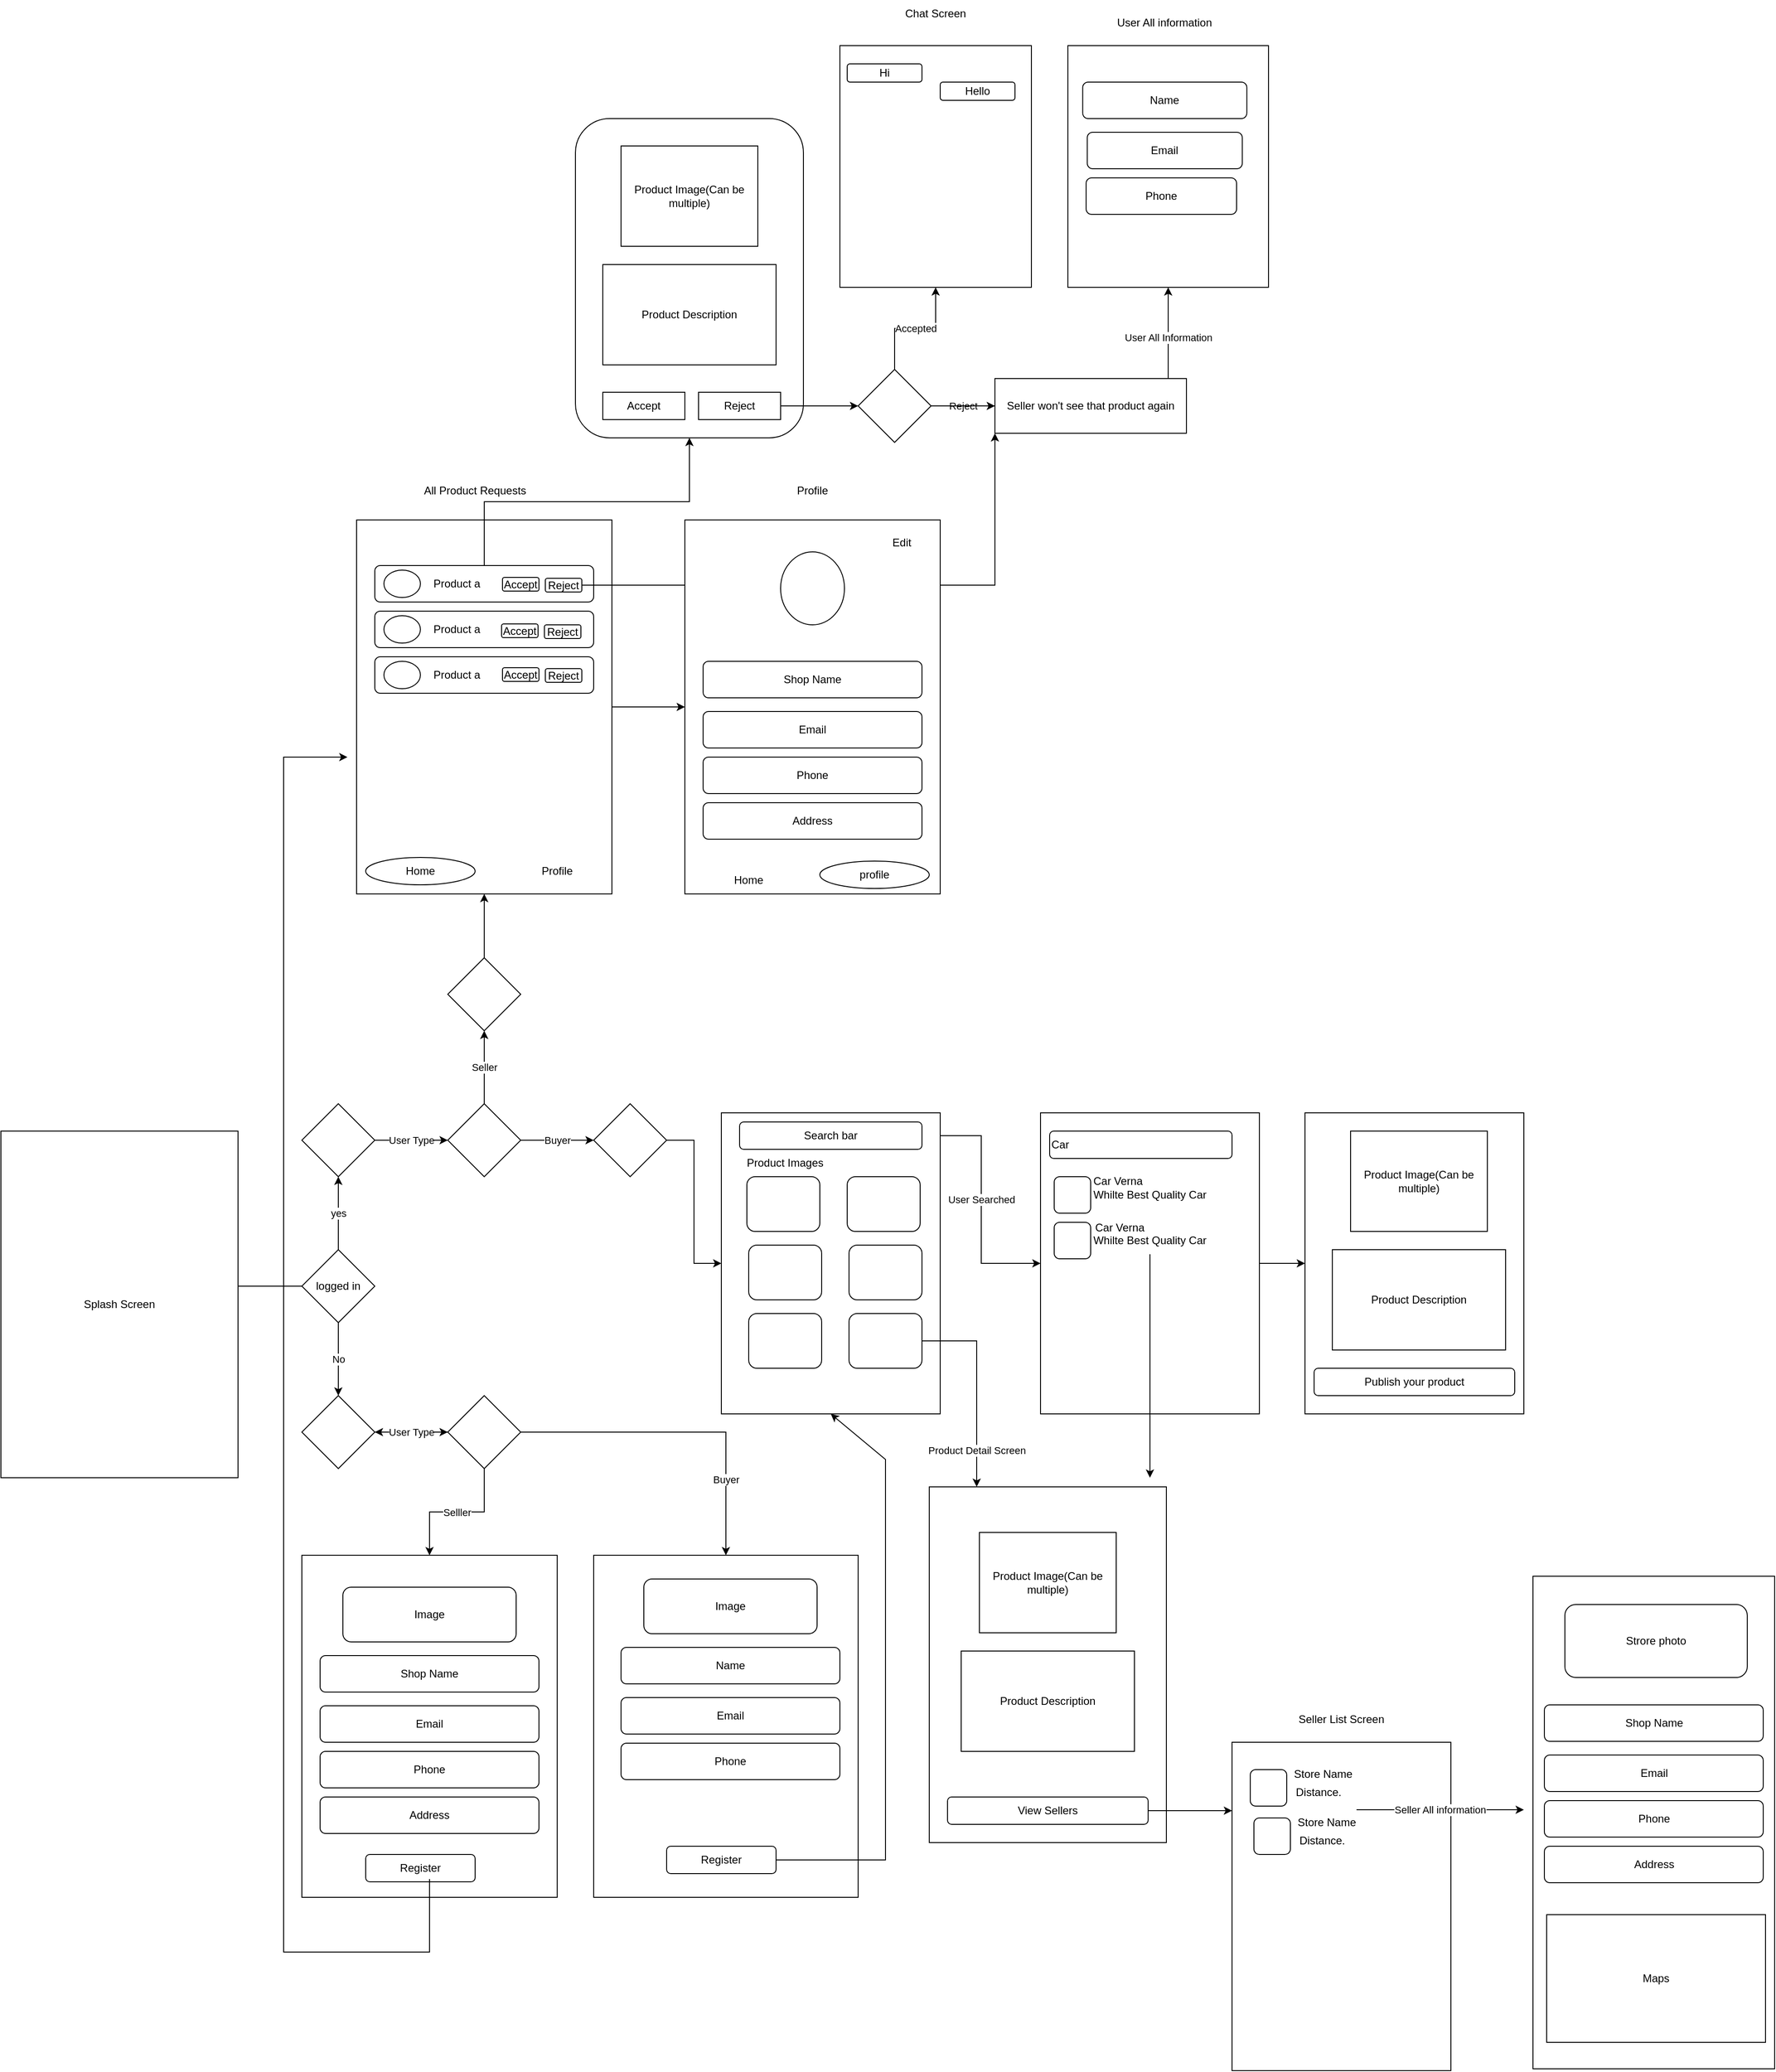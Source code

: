 <mxfile version="20.5.1" type="github">
  <diagram id="vdNYV9QljK_PprWZYiV6" name="Page-1">
    <mxGraphModel dx="4225" dy="4570" grid="1" gridSize="10" guides="1" tooltips="1" connect="1" arrows="1" fold="1" page="1" pageScale="1" pageWidth="850" pageHeight="1100" math="0" shadow="0">
      <root>
        <mxCell id="0" />
        <mxCell id="1" parent="0" />
        <mxCell id="OYqPRCBFjNp_nbiLwVbj-1" value="Splash Screen" style="rounded=0;whiteSpace=wrap;html=1;" parent="1" vertex="1">
          <mxGeometry x="130" y="50" width="260" height="380" as="geometry" />
        </mxCell>
        <mxCell id="OYqPRCBFjNp_nbiLwVbj-10" value="yes" style="edgeStyle=orthogonalEdgeStyle;rounded=0;orthogonalLoop=1;jettySize=auto;html=1;" parent="1" source="OYqPRCBFjNp_nbiLwVbj-6" target="OYqPRCBFjNp_nbiLwVbj-9" edge="1">
          <mxGeometry relative="1" as="geometry" />
        </mxCell>
        <mxCell id="OYqPRCBFjNp_nbiLwVbj-14" value="No" style="edgeStyle=orthogonalEdgeStyle;rounded=0;orthogonalLoop=1;jettySize=auto;html=1;" parent="1" source="OYqPRCBFjNp_nbiLwVbj-6" target="OYqPRCBFjNp_nbiLwVbj-13" edge="1">
          <mxGeometry relative="1" as="geometry" />
        </mxCell>
        <mxCell id="OYqPRCBFjNp_nbiLwVbj-6" value="logged in" style="rhombus;whiteSpace=wrap;html=1;" parent="1" vertex="1">
          <mxGeometry x="460" y="180" width="80" height="80" as="geometry" />
        </mxCell>
        <mxCell id="OYqPRCBFjNp_nbiLwVbj-8" value="" style="endArrow=none;html=1;rounded=0;entryX=0;entryY=0.5;entryDx=0;entryDy=0;" parent="1" target="OYqPRCBFjNp_nbiLwVbj-6" edge="1">
          <mxGeometry width="50" height="50" relative="1" as="geometry">
            <mxPoint x="390" y="220" as="sourcePoint" />
            <mxPoint x="440" y="170" as="targetPoint" />
          </mxGeometry>
        </mxCell>
        <mxCell id="OYqPRCBFjNp_nbiLwVbj-16" value="User Type" style="edgeStyle=orthogonalEdgeStyle;rounded=0;orthogonalLoop=1;jettySize=auto;html=1;" parent="1" source="OYqPRCBFjNp_nbiLwVbj-9" target="OYqPRCBFjNp_nbiLwVbj-15" edge="1">
          <mxGeometry relative="1" as="geometry" />
        </mxCell>
        <mxCell id="OYqPRCBFjNp_nbiLwVbj-9" value="" style="rhombus;whiteSpace=wrap;html=1;" parent="1" vertex="1">
          <mxGeometry x="460" y="20" width="80" height="80" as="geometry" />
        </mxCell>
        <mxCell id="tWSgIFDT6UInPoW4HMuZ-76" value="" style="edgeStyle=orthogonalEdgeStyle;rounded=0;orthogonalLoop=1;jettySize=auto;html=1;" edge="1" parent="1" source="OYqPRCBFjNp_nbiLwVbj-13" target="tWSgIFDT6UInPoW4HMuZ-75">
          <mxGeometry relative="1" as="geometry" />
        </mxCell>
        <mxCell id="OYqPRCBFjNp_nbiLwVbj-13" value="" style="rhombus;whiteSpace=wrap;html=1;" parent="1" vertex="1">
          <mxGeometry x="460" y="340" width="80" height="80" as="geometry" />
        </mxCell>
        <mxCell id="OYqPRCBFjNp_nbiLwVbj-20" value="Seller" style="edgeStyle=orthogonalEdgeStyle;rounded=0;orthogonalLoop=1;jettySize=auto;html=1;" parent="1" source="OYqPRCBFjNp_nbiLwVbj-15" target="OYqPRCBFjNp_nbiLwVbj-19" edge="1">
          <mxGeometry relative="1" as="geometry" />
        </mxCell>
        <mxCell id="OYqPRCBFjNp_nbiLwVbj-22" value="Buyer" style="edgeStyle=orthogonalEdgeStyle;rounded=0;orthogonalLoop=1;jettySize=auto;html=1;" parent="1" source="OYqPRCBFjNp_nbiLwVbj-15" target="OYqPRCBFjNp_nbiLwVbj-21" edge="1">
          <mxGeometry relative="1" as="geometry" />
        </mxCell>
        <mxCell id="OYqPRCBFjNp_nbiLwVbj-15" value="" style="rhombus;whiteSpace=wrap;html=1;" parent="1" vertex="1">
          <mxGeometry x="620" y="20" width="80" height="80" as="geometry" />
        </mxCell>
        <mxCell id="OYqPRCBFjNp_nbiLwVbj-24" value="" style="edgeStyle=orthogonalEdgeStyle;rounded=0;orthogonalLoop=1;jettySize=auto;html=1;" parent="1" source="OYqPRCBFjNp_nbiLwVbj-19" target="OYqPRCBFjNp_nbiLwVbj-23" edge="1">
          <mxGeometry relative="1" as="geometry" />
        </mxCell>
        <mxCell id="OYqPRCBFjNp_nbiLwVbj-19" value="" style="rhombus;whiteSpace=wrap;html=1;" parent="1" vertex="1">
          <mxGeometry x="620" y="-140" width="80" height="80" as="geometry" />
        </mxCell>
        <mxCell id="tWSgIFDT6UInPoW4HMuZ-24" value="" style="edgeStyle=orthogonalEdgeStyle;rounded=0;orthogonalLoop=1;jettySize=auto;html=1;" edge="1" parent="1" source="OYqPRCBFjNp_nbiLwVbj-21" target="tWSgIFDT6UInPoW4HMuZ-23">
          <mxGeometry relative="1" as="geometry" />
        </mxCell>
        <mxCell id="OYqPRCBFjNp_nbiLwVbj-21" value="" style="rhombus;whiteSpace=wrap;html=1;" parent="1" vertex="1">
          <mxGeometry x="780" y="20" width="80" height="80" as="geometry" />
        </mxCell>
        <mxCell id="OYqPRCBFjNp_nbiLwVbj-51" value="" style="edgeStyle=orthogonalEdgeStyle;rounded=0;orthogonalLoop=1;jettySize=auto;html=1;" parent="1" source="OYqPRCBFjNp_nbiLwVbj-23" target="OYqPRCBFjNp_nbiLwVbj-50" edge="1">
          <mxGeometry relative="1" as="geometry" />
        </mxCell>
        <mxCell id="OYqPRCBFjNp_nbiLwVbj-23" value="" style="whiteSpace=wrap;html=1;" parent="1" vertex="1">
          <mxGeometry x="520" y="-620" width="280" height="410" as="geometry" />
        </mxCell>
        <mxCell id="OYqPRCBFjNp_nbiLwVbj-26" value="Home" style="text;html=1;strokeColor=none;fillColor=none;align=center;verticalAlign=middle;whiteSpace=wrap;rounded=0;" parent="1" vertex="1">
          <mxGeometry x="550" y="-250" width="60" height="30" as="geometry" />
        </mxCell>
        <mxCell id="OYqPRCBFjNp_nbiLwVbj-27" value="Profile" style="text;html=1;strokeColor=none;fillColor=none;align=center;verticalAlign=middle;whiteSpace=wrap;rounded=0;" parent="1" vertex="1">
          <mxGeometry x="710" y="-250" width="60" height="30" as="geometry" />
        </mxCell>
        <mxCell id="OYqPRCBFjNp_nbiLwVbj-30" value="Home" style="ellipse;whiteSpace=wrap;html=1;" parent="1" vertex="1">
          <mxGeometry x="530" y="-250" width="120" height="30" as="geometry" />
        </mxCell>
        <mxCell id="OYqPRCBFjNp_nbiLwVbj-31" value="All Product Requests&lt;br&gt;" style="text;html=1;strokeColor=none;fillColor=none;align=center;verticalAlign=middle;whiteSpace=wrap;rounded=0;" parent="1" vertex="1">
          <mxGeometry x="560" y="-667" width="180" height="30" as="geometry" />
        </mxCell>
        <mxCell id="OYqPRCBFjNp_nbiLwVbj-65" value="" style="edgeStyle=orthogonalEdgeStyle;rounded=0;orthogonalLoop=1;jettySize=auto;html=1;" parent="1" source="OYqPRCBFjNp_nbiLwVbj-32" target="OYqPRCBFjNp_nbiLwVbj-64" edge="1">
          <mxGeometry relative="1" as="geometry" />
        </mxCell>
        <mxCell id="OYqPRCBFjNp_nbiLwVbj-32" value="" style="rounded=1;whiteSpace=wrap;html=1;" parent="1" vertex="1">
          <mxGeometry x="540" y="-570" width="240" height="40" as="geometry" />
        </mxCell>
        <mxCell id="OYqPRCBFjNp_nbiLwVbj-33" value="" style="ellipse;whiteSpace=wrap;html=1;" parent="1" vertex="1">
          <mxGeometry x="550" y="-565" width="40" height="30" as="geometry" />
        </mxCell>
        <mxCell id="OYqPRCBFjNp_nbiLwVbj-34" value="Product a" style="text;html=1;strokeColor=none;fillColor=none;align=center;verticalAlign=middle;whiteSpace=wrap;rounded=0;" parent="1" vertex="1">
          <mxGeometry x="600" y="-565" width="60" height="30" as="geometry" />
        </mxCell>
        <mxCell id="OYqPRCBFjNp_nbiLwVbj-36" value="" style="rounded=1;whiteSpace=wrap;html=1;" parent="1" vertex="1">
          <mxGeometry x="540" y="-520" width="240" height="40" as="geometry" />
        </mxCell>
        <mxCell id="OYqPRCBFjNp_nbiLwVbj-37" value="" style="ellipse;whiteSpace=wrap;html=1;" parent="1" vertex="1">
          <mxGeometry x="550" y="-515" width="40" height="30" as="geometry" />
        </mxCell>
        <mxCell id="OYqPRCBFjNp_nbiLwVbj-38" value="Product a" style="text;html=1;strokeColor=none;fillColor=none;align=center;verticalAlign=middle;whiteSpace=wrap;rounded=0;" parent="1" vertex="1">
          <mxGeometry x="600" y="-515" width="60" height="30" as="geometry" />
        </mxCell>
        <mxCell id="OYqPRCBFjNp_nbiLwVbj-39" value="" style="rounded=1;whiteSpace=wrap;html=1;" parent="1" vertex="1">
          <mxGeometry x="540" y="-470" width="240" height="40" as="geometry" />
        </mxCell>
        <mxCell id="OYqPRCBFjNp_nbiLwVbj-40" value="" style="ellipse;whiteSpace=wrap;html=1;" parent="1" vertex="1">
          <mxGeometry x="550" y="-465" width="40" height="30" as="geometry" />
        </mxCell>
        <mxCell id="OYqPRCBFjNp_nbiLwVbj-41" value="Product a" style="text;html=1;strokeColor=none;fillColor=none;align=center;verticalAlign=middle;whiteSpace=wrap;rounded=0;" parent="1" vertex="1">
          <mxGeometry x="600" y="-465" width="60" height="30" as="geometry" />
        </mxCell>
        <mxCell id="OYqPRCBFjNp_nbiLwVbj-42" value="Accept" style="rounded=1;whiteSpace=wrap;html=1;" parent="1" vertex="1">
          <mxGeometry x="680" y="-557" width="40" height="15" as="geometry" />
        </mxCell>
        <mxCell id="tWSgIFDT6UInPoW4HMuZ-10" value="" style="edgeStyle=orthogonalEdgeStyle;rounded=0;orthogonalLoop=1;jettySize=auto;html=1;entryX=0;entryY=1;entryDx=0;entryDy=0;" edge="1" parent="1" source="OYqPRCBFjNp_nbiLwVbj-43" target="tWSgIFDT6UInPoW4HMuZ-5">
          <mxGeometry relative="1" as="geometry" />
        </mxCell>
        <mxCell id="OYqPRCBFjNp_nbiLwVbj-43" value="Reject" style="rounded=1;whiteSpace=wrap;html=1;" parent="1" vertex="1">
          <mxGeometry x="727" y="-556" width="40" height="15" as="geometry" />
        </mxCell>
        <mxCell id="OYqPRCBFjNp_nbiLwVbj-46" value="Accept" style="rounded=1;whiteSpace=wrap;html=1;" parent="1" vertex="1">
          <mxGeometry x="679" y="-506" width="40" height="15" as="geometry" />
        </mxCell>
        <mxCell id="OYqPRCBFjNp_nbiLwVbj-47" value="Reject" style="rounded=1;whiteSpace=wrap;html=1;" parent="1" vertex="1">
          <mxGeometry x="726" y="-505" width="40" height="15" as="geometry" />
        </mxCell>
        <mxCell id="OYqPRCBFjNp_nbiLwVbj-48" value="Accept" style="rounded=1;whiteSpace=wrap;html=1;" parent="1" vertex="1">
          <mxGeometry x="680" y="-458" width="40" height="15" as="geometry" />
        </mxCell>
        <mxCell id="OYqPRCBFjNp_nbiLwVbj-49" value="Reject" style="rounded=1;whiteSpace=wrap;html=1;" parent="1" vertex="1">
          <mxGeometry x="727" y="-457" width="40" height="15" as="geometry" />
        </mxCell>
        <mxCell id="OYqPRCBFjNp_nbiLwVbj-50" value="" style="whiteSpace=wrap;html=1;" parent="1" vertex="1">
          <mxGeometry x="880" y="-620" width="280" height="410" as="geometry" />
        </mxCell>
        <mxCell id="OYqPRCBFjNp_nbiLwVbj-52" value="Profile" style="text;html=1;strokeColor=none;fillColor=none;align=center;verticalAlign=middle;whiteSpace=wrap;rounded=0;fontStyle=1" parent="1" vertex="1">
          <mxGeometry x="1080" y="-240" width="60" height="30" as="geometry" />
        </mxCell>
        <mxCell id="OYqPRCBFjNp_nbiLwVbj-53" value="profile" style="ellipse;whiteSpace=wrap;html=1;" parent="1" vertex="1">
          <mxGeometry x="1028" y="-246" width="120" height="30" as="geometry" />
        </mxCell>
        <mxCell id="OYqPRCBFjNp_nbiLwVbj-54" value="Home" style="text;html=1;strokeColor=none;fillColor=none;align=center;verticalAlign=middle;whiteSpace=wrap;rounded=0;" parent="1" vertex="1">
          <mxGeometry x="920" y="-240" width="60" height="30" as="geometry" />
        </mxCell>
        <mxCell id="OYqPRCBFjNp_nbiLwVbj-55" value="Profile" style="text;html=1;strokeColor=none;fillColor=none;align=center;verticalAlign=middle;whiteSpace=wrap;rounded=0;" parent="1" vertex="1">
          <mxGeometry x="990" y="-667" width="60" height="30" as="geometry" />
        </mxCell>
        <mxCell id="OYqPRCBFjNp_nbiLwVbj-59" value="" style="ellipse;whiteSpace=wrap;html=1;" parent="1" vertex="1">
          <mxGeometry x="985" y="-585" width="70" height="80" as="geometry" />
        </mxCell>
        <mxCell id="OYqPRCBFjNp_nbiLwVbj-60" value="Shop Name" style="rounded=1;whiteSpace=wrap;html=1;" parent="1" vertex="1">
          <mxGeometry x="900" y="-465" width="240" height="40" as="geometry" />
        </mxCell>
        <mxCell id="OYqPRCBFjNp_nbiLwVbj-61" value="Email&lt;span style=&quot;color: rgba(0, 0, 0, 0); font-family: monospace; font-size: 0px; text-align: start;&quot;&gt;%3CmxGraphModel%3E%3Croot%3E%3CmxCell%20id%3D%220%22%2F%3E%3CmxCell%20id%3D%221%22%20parent%3D%220%22%2F%3E%3CmxCell%20id%3D%222%22%20value%3D%22Name%22%20style%3D%22rounded%3D1%3BwhiteSpace%3Dwrap%3Bhtml%3D1%3B%22%20vertex%3D%221%22%20parent%3D%221%22%3E%3CmxGeometry%20x%3D%22900%22%20y%3D%22-465%22%20width%3D%22240%22%20height%3D%2240%22%20as%3D%22geometry%22%2F%3E%3C%2FmxCell%3E%3C%2Froot%3E%3C%2FmxGraphModel%3E&lt;/span&gt;" style="rounded=1;whiteSpace=wrap;html=1;" parent="1" vertex="1">
          <mxGeometry x="900" y="-410" width="240" height="40" as="geometry" />
        </mxCell>
        <mxCell id="OYqPRCBFjNp_nbiLwVbj-62" value="Phone" style="rounded=1;whiteSpace=wrap;html=1;" parent="1" vertex="1">
          <mxGeometry x="900" y="-360" width="240" height="40" as="geometry" />
        </mxCell>
        <mxCell id="OYqPRCBFjNp_nbiLwVbj-63" value="Address" style="rounded=1;whiteSpace=wrap;html=1;" parent="1" vertex="1">
          <mxGeometry x="900" y="-310" width="240" height="40" as="geometry" />
        </mxCell>
        <mxCell id="OYqPRCBFjNp_nbiLwVbj-64" value="" style="whiteSpace=wrap;html=1;rounded=1;" parent="1" vertex="1">
          <mxGeometry x="760" y="-1060" width="250" height="350" as="geometry" />
        </mxCell>
        <mxCell id="OYqPRCBFjNp_nbiLwVbj-66" value="Edit" style="text;html=1;strokeColor=none;fillColor=none;align=center;verticalAlign=middle;whiteSpace=wrap;rounded=0;" parent="1" vertex="1">
          <mxGeometry x="1088" y="-610" width="60" height="30" as="geometry" />
        </mxCell>
        <mxCell id="OYqPRCBFjNp_nbiLwVbj-67" value="Product Image(Can be multiple)" style="rounded=0;whiteSpace=wrap;html=1;" parent="1" vertex="1">
          <mxGeometry x="810" y="-1030" width="150" height="110" as="geometry" />
        </mxCell>
        <mxCell id="OYqPRCBFjNp_nbiLwVbj-68" value="Product Description" style="rounded=0;whiteSpace=wrap;html=1;" parent="1" vertex="1">
          <mxGeometry x="790" y="-900" width="190" height="110" as="geometry" />
        </mxCell>
        <mxCell id="OYqPRCBFjNp_nbiLwVbj-69" value="Accept" style="rounded=0;whiteSpace=wrap;html=1;" parent="1" vertex="1">
          <mxGeometry x="790" y="-760" width="90" height="30" as="geometry" />
        </mxCell>
        <mxCell id="OYqPRCBFjNp_nbiLwVbj-72" value="" style="edgeStyle=orthogonalEdgeStyle;rounded=0;orthogonalLoop=1;jettySize=auto;html=1;" parent="1" source="OYqPRCBFjNp_nbiLwVbj-70" target="OYqPRCBFjNp_nbiLwVbj-71" edge="1">
          <mxGeometry relative="1" as="geometry" />
        </mxCell>
        <mxCell id="OYqPRCBFjNp_nbiLwVbj-70" value="Reject" style="rounded=0;whiteSpace=wrap;html=1;" parent="1" vertex="1">
          <mxGeometry x="895" y="-760" width="90" height="30" as="geometry" />
        </mxCell>
        <mxCell id="OYqPRCBFjNp_nbiLwVbj-74" value="Accepted" style="edgeStyle=orthogonalEdgeStyle;rounded=0;orthogonalLoop=1;jettySize=auto;html=1;" parent="1" source="OYqPRCBFjNp_nbiLwVbj-71" target="OYqPRCBFjNp_nbiLwVbj-73" edge="1">
          <mxGeometry relative="1" as="geometry" />
        </mxCell>
        <mxCell id="tWSgIFDT6UInPoW4HMuZ-6" value="Reject" style="edgeStyle=orthogonalEdgeStyle;rounded=0;orthogonalLoop=1;jettySize=auto;html=1;" edge="1" parent="1" source="OYqPRCBFjNp_nbiLwVbj-71" target="tWSgIFDT6UInPoW4HMuZ-5">
          <mxGeometry relative="1" as="geometry" />
        </mxCell>
        <mxCell id="tWSgIFDT6UInPoW4HMuZ-69" value="User All Information" style="edgeStyle=orthogonalEdgeStyle;rounded=0;orthogonalLoop=1;jettySize=auto;html=1;" edge="1" parent="1" source="OYqPRCBFjNp_nbiLwVbj-71" target="tWSgIFDT6UInPoW4HMuZ-68">
          <mxGeometry x="0.718" relative="1" as="geometry">
            <mxPoint as="offset" />
          </mxGeometry>
        </mxCell>
        <mxCell id="OYqPRCBFjNp_nbiLwVbj-71" value="" style="rhombus;whiteSpace=wrap;html=1;rounded=0;" parent="1" vertex="1">
          <mxGeometry x="1070" y="-785" width="80" height="80" as="geometry" />
        </mxCell>
        <mxCell id="OYqPRCBFjNp_nbiLwVbj-73" value="" style="whiteSpace=wrap;html=1;rounded=0;" parent="1" vertex="1">
          <mxGeometry x="1050" y="-1140" width="210" height="265" as="geometry" />
        </mxCell>
        <mxCell id="tWSgIFDT6UInPoW4HMuZ-1" value="Chat Screen" style="text;html=1;strokeColor=none;fillColor=none;align=center;verticalAlign=middle;whiteSpace=wrap;rounded=0;" vertex="1" parent="1">
          <mxGeometry x="1105" y="-1190" width="100" height="30" as="geometry" />
        </mxCell>
        <mxCell id="tWSgIFDT6UInPoW4HMuZ-3" value="Hi" style="rounded=1;whiteSpace=wrap;html=1;" vertex="1" parent="1">
          <mxGeometry x="1058" y="-1120" width="82" height="20" as="geometry" />
        </mxCell>
        <mxCell id="tWSgIFDT6UInPoW4HMuZ-4" value="Hello" style="rounded=1;whiteSpace=wrap;html=1;" vertex="1" parent="1">
          <mxGeometry x="1160" y="-1100" width="82" height="20" as="geometry" />
        </mxCell>
        <mxCell id="tWSgIFDT6UInPoW4HMuZ-5" value="Seller won&#39;t see that product again" style="whiteSpace=wrap;html=1;rounded=0;" vertex="1" parent="1">
          <mxGeometry x="1220" y="-775" width="210" height="60" as="geometry" />
        </mxCell>
        <mxCell id="tWSgIFDT6UInPoW4HMuZ-13" value="" style="whiteSpace=wrap;html=1;rounded=0;" vertex="1" parent="1">
          <mxGeometry x="1810" y="538" width="265" height="540" as="geometry" />
        </mxCell>
        <mxCell id="tWSgIFDT6UInPoW4HMuZ-17" value="Shop Name" style="rounded=1;whiteSpace=wrap;html=1;" vertex="1" parent="1">
          <mxGeometry x="1822.5" y="679" width="240" height="40" as="geometry" />
        </mxCell>
        <mxCell id="tWSgIFDT6UInPoW4HMuZ-18" value="Email&lt;span style=&quot;color: rgba(0, 0, 0, 0); font-family: monospace; font-size: 0px; text-align: start;&quot;&gt;%3CmxGraphModel%3E%3Croot%3E%3CmxCell%20id%3D%220%22%2F%3E%3CmxCell%20id%3D%221%22%20parent%3D%220%22%2F%3E%3CmxCell%20id%3D%222%22%20value%3D%22Name%22%20style%3D%22rounded%3D1%3BwhiteSpace%3Dwrap%3Bhtml%3D1%3B%22%20vertex%3D%221%22%20parent%3D%221%22%3E%3CmxGeometry%20x%3D%22900%22%20y%3D%22-465%22%20width%3D%22240%22%20height%3D%2240%22%20as%3D%22geometry%22%2F%3E%3C%2FmxCell%3E%3C%2Froot%3E%3C%2FmxGraphModel%3E&lt;/span&gt;" style="rounded=1;whiteSpace=wrap;html=1;" vertex="1" parent="1">
          <mxGeometry x="1822.5" y="734" width="240" height="40" as="geometry" />
        </mxCell>
        <mxCell id="tWSgIFDT6UInPoW4HMuZ-19" value="Phone" style="rounded=1;whiteSpace=wrap;html=1;" vertex="1" parent="1">
          <mxGeometry x="1822.5" y="784" width="240" height="40" as="geometry" />
        </mxCell>
        <mxCell id="tWSgIFDT6UInPoW4HMuZ-20" value="Address" style="rounded=1;whiteSpace=wrap;html=1;" vertex="1" parent="1">
          <mxGeometry x="1822.5" y="834" width="240" height="40" as="geometry" />
        </mxCell>
        <mxCell id="tWSgIFDT6UInPoW4HMuZ-21" value="Strore photo" style="rounded=1;whiteSpace=wrap;html=1;" vertex="1" parent="1">
          <mxGeometry x="1845" y="569" width="200" height="80" as="geometry" />
        </mxCell>
        <mxCell id="tWSgIFDT6UInPoW4HMuZ-22" value="Maps" style="rounded=0;whiteSpace=wrap;html=1;" vertex="1" parent="1">
          <mxGeometry x="1825" y="909" width="240" height="140" as="geometry" />
        </mxCell>
        <mxCell id="tWSgIFDT6UInPoW4HMuZ-38" value="User Searched" style="edgeStyle=orthogonalEdgeStyle;rounded=0;orthogonalLoop=1;jettySize=auto;html=1;" edge="1" parent="1" source="tWSgIFDT6UInPoW4HMuZ-25" target="tWSgIFDT6UInPoW4HMuZ-37">
          <mxGeometry relative="1" as="geometry" />
        </mxCell>
        <mxCell id="tWSgIFDT6UInPoW4HMuZ-23" value="" style="whiteSpace=wrap;html=1;" vertex="1" parent="1">
          <mxGeometry x="920" y="30" width="240" height="330" as="geometry" />
        </mxCell>
        <mxCell id="tWSgIFDT6UInPoW4HMuZ-25" value="Search bar" style="rounded=1;whiteSpace=wrap;html=1;" vertex="1" parent="1">
          <mxGeometry x="940" y="40" width="200" height="30" as="geometry" />
        </mxCell>
        <mxCell id="tWSgIFDT6UInPoW4HMuZ-26" value="&lt;span style=&quot;color: rgba(0, 0, 0, 0); font-family: monospace; font-size: 0px; text-align: start;&quot;&gt;%3CmxGraphModel%3E%3Croot%3E%3CmxCell%20id%3D%220%22%2F%3E%3CmxCell%20id%3D%221%22%20parent%3D%220%22%2F%3E%3CmxCell%20id%3D%222%22%20value%3D%22%22%20style%3D%22ellipse%3BwhiteSpace%3Dwrap%3Bhtml%3D1%3B%22%20vertex%3D%221%22%20parent%3D%221%22%3E%3CmxGeometry%20x%3D%22985%22%20y%3D%22-585%22%20width%3D%2270%22%20height%3D%2280%22%20as%3D%22geometry%22%2F%3E%3C%2FmxCell%3E%3CmxCell%20id%3D%223%22%20value%3D%22Shop%20Name%22%20style%3D%22rounded%3D1%3BwhiteSpace%3Dwrap%3Bhtml%3D1%3B%22%20vertex%3D%221%22%20parent%3D%221%22%3E%3CmxGeometry%20x%3D%22900%22%20y%3D%22-465%22%20width%3D%22240%22%20height%3D%2240%22%20as%3D%22geometry%22%2F%3E%3C%2FmxCell%3E%3CmxCell%20id%3D%224%22%20value%3D%22Email%26lt%3Bspan%20style%3D%26quot%3Bcolor%3A%20rgba(0%2C%200%2C%200%2C%200)%3B%20font-family%3A%20monospace%3B%20font-size%3A%200px%3B%20text-align%3A%20start%3B%26quot%3B%26gt%3B%253CmxGraphModel%253E%253Croot%253E%253CmxCell%2520id%253D%25220%2522%252F%253E%253CmxCell%2520id%253D%25221%2522%2520parent%253D%25220%2522%252F%253E%253CmxCell%2520id%253D%25222%2522%2520value%253D%2522Name%2522%2520style%253D%2522rounded%253D1%253BwhiteSpace%253Dwrap%253Bhtml%253D1%253B%2522%2520vertex%253D%25221%2522%2520parent%253D%25221%2522%253E%253CmxGeometry%2520x%253D%2522900%2522%2520y%253D%2522-465%2522%2520width%253D%2522240%2522%2520height%253D%252240%2522%2520as%253D%2522geometry%2522%252F%253E%253C%252FmxCell%253E%253C%252Froot%253E%253C%252FmxGraphModel%253E%26lt%3B%2Fspan%26gt%3B%22%20style%3D%22rounded%3D1%3BwhiteSpace%3Dwrap%3Bhtml%3D1%3B%22%20vertex%3D%221%22%20parent%3D%221%22%3E%3CmxGeometry%20x%3D%22900%22%20y%3D%22-410%22%20width%3D%22240%22%20height%3D%2240%22%20as%3D%22geometry%22%2F%3E%3C%2FmxCell%3E%3CmxCell%20id%3D%225%22%20value%3D%22Phone%22%20style%3D%22rounded%3D1%3BwhiteSpace%3Dwrap%3Bhtml%3D1%3B%22%20vertex%3D%221%22%20parent%3D%221%22%3E%3CmxGeometry%20x%3D%22900%22%20y%3D%22-360%22%20width%3D%22240%22%20height%3D%2240%22%20as%3D%22geometry%22%2F%3E%3C%2FmxCell%3E%3CmxCell%20id%3D%226%22%20value%3D%22Address%22%20style%3D%22rounded%3D1%3BwhiteSpace%3Dwrap%3Bhtml%3D1%3B%22%20vertex%3D%221%22%20parent%3D%221%22%3E%3CmxGeometry%20x%3D%22900%22%20y%3D%22-310%22%20width%3D%22240%22%20height%3D%2240%22%20as%3D%22geometry%22%2F%3E%3C%2FmxCell%3E%3C%2Froot%3E%3C%2FmxGraphModel%3E&lt;/span&gt;" style="rounded=1;whiteSpace=wrap;html=1;" vertex="1" parent="1">
          <mxGeometry x="948" y="100" width="80" height="60" as="geometry" />
        </mxCell>
        <mxCell id="tWSgIFDT6UInPoW4HMuZ-47" value="Product Detail Screen" style="edgeStyle=orthogonalEdgeStyle;rounded=0;orthogonalLoop=1;jettySize=auto;html=1;" edge="1" parent="1" source="tWSgIFDT6UInPoW4HMuZ-31" target="tWSgIFDT6UInPoW4HMuZ-50">
          <mxGeometry x="0.636" relative="1" as="geometry">
            <mxPoint x="1264" y="410" as="targetPoint" />
            <Array as="points">
              <mxPoint x="1200" y="280" />
            </Array>
            <mxPoint as="offset" />
          </mxGeometry>
        </mxCell>
        <mxCell id="tWSgIFDT6UInPoW4HMuZ-27" value="&lt;span style=&quot;color: rgba(0, 0, 0, 0); font-family: monospace; font-size: 0px; text-align: start;&quot;&gt;%3CmxGraphModel%3E%3Croot%3E%3CmxCell%20id%3D%220%22%2F%3E%3CmxCell%20id%3D%221%22%20parent%3D%220%22%2F%3E%3CmxCell%20id%3D%222%22%20value%3D%22%22%20style%3D%22ellipse%3BwhiteSpace%3Dwrap%3Bhtml%3D1%3B%22%20vertex%3D%221%22%20parent%3D%221%22%3E%3CmxGeometry%20x%3D%22985%22%20y%3D%22-585%22%20width%3D%2270%22%20height%3D%2280%22%20as%3D%22geometry%22%2F%3E%3C%2FmxCell%3E%3CmxCell%20id%3D%223%22%20value%3D%22Shop%20Name%22%20style%3D%22rounded%3D1%3BwhiteSpace%3Dwrap%3Bhtml%3D1%3B%22%20vertex%3D%221%22%20parent%3D%221%22%3E%3CmxGeometry%20x%3D%22900%22%20y%3D%22-465%22%20width%3D%22240%22%20height%3D%2240%22%20as%3D%22geometry%22%2F%3E%3C%2FmxCell%3E%3CmxCell%20id%3D%224%22%20value%3D%22Email%26lt%3Bspan%20style%3D%26quot%3Bcolor%3A%20rgba(0%2C%200%2C%200%2C%200)%3B%20font-family%3A%20monospace%3B%20font-size%3A%200px%3B%20text-align%3A%20start%3B%26quot%3B%26gt%3B%253CmxGraphModel%253E%253Croot%253E%253CmxCell%2520id%253D%25220%2522%252F%253E%253CmxCell%2520id%253D%25221%2522%2520parent%253D%25220%2522%252F%253E%253CmxCell%2520id%253D%25222%2522%2520value%253D%2522Name%2522%2520style%253D%2522rounded%253D1%253BwhiteSpace%253Dwrap%253Bhtml%253D1%253B%2522%2520vertex%253D%25221%2522%2520parent%253D%25221%2522%253E%253CmxGeometry%2520x%253D%2522900%2522%2520y%253D%2522-465%2522%2520width%253D%2522240%2522%2520height%253D%252240%2522%2520as%253D%2522geometry%2522%252F%253E%253C%252FmxCell%253E%253C%252Froot%253E%253C%252FmxGraphModel%253E%26lt%3B%2Fspan%26gt%3B%22%20style%3D%22rounded%3D1%3BwhiteSpace%3Dwrap%3Bhtml%3D1%3B%22%20vertex%3D%221%22%20parent%3D%221%22%3E%3CmxGeometry%20x%3D%22900%22%20y%3D%22-410%22%20width%3D%22240%22%20height%3D%2240%22%20as%3D%22geometry%22%2F%3E%3C%2FmxCell%3E%3CmxCell%20id%3D%225%22%20value%3D%22Phone%22%20style%3D%22rounded%3D1%3BwhiteSpace%3Dwrap%3Bhtml%3D1%3B%22%20vertex%3D%221%22%20parent%3D%221%22%3E%3CmxGeometry%20x%3D%22900%22%20y%3D%22-360%22%20width%3D%22240%22%20height%3D%2240%22%20as%3D%22geometry%22%2F%3E%3C%2FmxCell%3E%3CmxCell%20id%3D%226%22%20value%3D%22Address%22%20style%3D%22rounded%3D1%3BwhiteSpace%3Dwrap%3Bhtml%3D1%3B%22%20vertex%3D%221%22%20parent%3D%221%22%3E%3CmxGeometry%20x%3D%22900%22%20y%3D%22-310%22%20width%3D%22240%22%20height%3D%2240%22%20as%3D%22geometry%22%2F%3E%3C%2FmxCell%3E%3C%2Froot%3E%3C%2FmxGraphModel%3E&lt;/span&gt;" style="rounded=1;whiteSpace=wrap;html=1;" vertex="1" parent="1">
          <mxGeometry x="1058" y="100" width="80" height="60" as="geometry" />
        </mxCell>
        <mxCell id="tWSgIFDT6UInPoW4HMuZ-28" value="&lt;span style=&quot;color: rgba(0, 0, 0, 0); font-family: monospace; font-size: 0px; text-align: start;&quot;&gt;%3CmxGraphModel%3E%3Croot%3E%3CmxCell%20id%3D%220%22%2F%3E%3CmxCell%20id%3D%221%22%20parent%3D%220%22%2F%3E%3CmxCell%20id%3D%222%22%20value%3D%22%22%20style%3D%22ellipse%3BwhiteSpace%3Dwrap%3Bhtml%3D1%3B%22%20vertex%3D%221%22%20parent%3D%221%22%3E%3CmxGeometry%20x%3D%22985%22%20y%3D%22-585%22%20width%3D%2270%22%20height%3D%2280%22%20as%3D%22geometry%22%2F%3E%3C%2FmxCell%3E%3CmxCell%20id%3D%223%22%20value%3D%22Shop%20Name%22%20style%3D%22rounded%3D1%3BwhiteSpace%3Dwrap%3Bhtml%3D1%3B%22%20vertex%3D%221%22%20parent%3D%221%22%3E%3CmxGeometry%20x%3D%22900%22%20y%3D%22-465%22%20width%3D%22240%22%20height%3D%2240%22%20as%3D%22geometry%22%2F%3E%3C%2FmxCell%3E%3CmxCell%20id%3D%224%22%20value%3D%22Email%26lt%3Bspan%20style%3D%26quot%3Bcolor%3A%20rgba(0%2C%200%2C%200%2C%200)%3B%20font-family%3A%20monospace%3B%20font-size%3A%200px%3B%20text-align%3A%20start%3B%26quot%3B%26gt%3B%253CmxGraphModel%253E%253Croot%253E%253CmxCell%2520id%253D%25220%2522%252F%253E%253CmxCell%2520id%253D%25221%2522%2520parent%253D%25220%2522%252F%253E%253CmxCell%2520id%253D%25222%2522%2520value%253D%2522Name%2522%2520style%253D%2522rounded%253D1%253BwhiteSpace%253Dwrap%253Bhtml%253D1%253B%2522%2520vertex%253D%25221%2522%2520parent%253D%25221%2522%253E%253CmxGeometry%2520x%253D%2522900%2522%2520y%253D%2522-465%2522%2520width%253D%2522240%2522%2520height%253D%252240%2522%2520as%253D%2522geometry%2522%252F%253E%253C%252FmxCell%253E%253C%252Froot%253E%253C%252FmxGraphModel%253E%26lt%3B%2Fspan%26gt%3B%22%20style%3D%22rounded%3D1%3BwhiteSpace%3Dwrap%3Bhtml%3D1%3B%22%20vertex%3D%221%22%20parent%3D%221%22%3E%3CmxGeometry%20x%3D%22900%22%20y%3D%22-410%22%20width%3D%22240%22%20height%3D%2240%22%20as%3D%22geometry%22%2F%3E%3C%2FmxCell%3E%3CmxCell%20id%3D%225%22%20value%3D%22Phone%22%20style%3D%22rounded%3D1%3BwhiteSpace%3Dwrap%3Bhtml%3D1%3B%22%20vertex%3D%221%22%20parent%3D%221%22%3E%3CmxGeometry%20x%3D%22900%22%20y%3D%22-360%22%20width%3D%22240%22%20height%3D%2240%22%20as%3D%22geometry%22%2F%3E%3C%2FmxCell%3E%3CmxCell%20id%3D%226%22%20value%3D%22Address%22%20style%3D%22rounded%3D1%3BwhiteSpace%3Dwrap%3Bhtml%3D1%3B%22%20vertex%3D%221%22%20parent%3D%221%22%3E%3CmxGeometry%20x%3D%22900%22%20y%3D%22-310%22%20width%3D%22240%22%20height%3D%2240%22%20as%3D%22geometry%22%2F%3E%3C%2FmxCell%3E%3C%2Froot%3E%3C%2FmxGraphModel%3E&lt;/span&gt;" style="rounded=1;whiteSpace=wrap;html=1;" vertex="1" parent="1">
          <mxGeometry x="950" y="175" width="80" height="60" as="geometry" />
        </mxCell>
        <mxCell id="tWSgIFDT6UInPoW4HMuZ-29" value="&lt;span style=&quot;color: rgba(0, 0, 0, 0); font-family: monospace; font-size: 0px; text-align: start;&quot;&gt;%3CmxGraphModel%3E%3Croot%3E%3CmxCell%20id%3D%220%22%2F%3E%3CmxCell%20id%3D%221%22%20parent%3D%220%22%2F%3E%3CmxCell%20id%3D%222%22%20value%3D%22%22%20style%3D%22ellipse%3BwhiteSpace%3Dwrap%3Bhtml%3D1%3B%22%20vertex%3D%221%22%20parent%3D%221%22%3E%3CmxGeometry%20x%3D%22985%22%20y%3D%22-585%22%20width%3D%2270%22%20height%3D%2280%22%20as%3D%22geometry%22%2F%3E%3C%2FmxCell%3E%3CmxCell%20id%3D%223%22%20value%3D%22Shop%20Name%22%20style%3D%22rounded%3D1%3BwhiteSpace%3Dwrap%3Bhtml%3D1%3B%22%20vertex%3D%221%22%20parent%3D%221%22%3E%3CmxGeometry%20x%3D%22900%22%20y%3D%22-465%22%20width%3D%22240%22%20height%3D%2240%22%20as%3D%22geometry%22%2F%3E%3C%2FmxCell%3E%3CmxCell%20id%3D%224%22%20value%3D%22Email%26lt%3Bspan%20style%3D%26quot%3Bcolor%3A%20rgba(0%2C%200%2C%200%2C%200)%3B%20font-family%3A%20monospace%3B%20font-size%3A%200px%3B%20text-align%3A%20start%3B%26quot%3B%26gt%3B%253CmxGraphModel%253E%253Croot%253E%253CmxCell%2520id%253D%25220%2522%252F%253E%253CmxCell%2520id%253D%25221%2522%2520parent%253D%25220%2522%252F%253E%253CmxCell%2520id%253D%25222%2522%2520value%253D%2522Name%2522%2520style%253D%2522rounded%253D1%253BwhiteSpace%253Dwrap%253Bhtml%253D1%253B%2522%2520vertex%253D%25221%2522%2520parent%253D%25221%2522%253E%253CmxGeometry%2520x%253D%2522900%2522%2520y%253D%2522-465%2522%2520width%253D%2522240%2522%2520height%253D%252240%2522%2520as%253D%2522geometry%2522%252F%253E%253C%252FmxCell%253E%253C%252Froot%253E%253C%252FmxGraphModel%253E%26lt%3B%2Fspan%26gt%3B%22%20style%3D%22rounded%3D1%3BwhiteSpace%3Dwrap%3Bhtml%3D1%3B%22%20vertex%3D%221%22%20parent%3D%221%22%3E%3CmxGeometry%20x%3D%22900%22%20y%3D%22-410%22%20width%3D%22240%22%20height%3D%2240%22%20as%3D%22geometry%22%2F%3E%3C%2FmxCell%3E%3CmxCell%20id%3D%225%22%20value%3D%22Phone%22%20style%3D%22rounded%3D1%3BwhiteSpace%3Dwrap%3Bhtml%3D1%3B%22%20vertex%3D%221%22%20parent%3D%221%22%3E%3CmxGeometry%20x%3D%22900%22%20y%3D%22-360%22%20width%3D%22240%22%20height%3D%2240%22%20as%3D%22geometry%22%2F%3E%3C%2FmxCell%3E%3CmxCell%20id%3D%226%22%20value%3D%22Address%22%20style%3D%22rounded%3D1%3BwhiteSpace%3Dwrap%3Bhtml%3D1%3B%22%20vertex%3D%221%22%20parent%3D%221%22%3E%3CmxGeometry%20x%3D%22900%22%20y%3D%22-310%22%20width%3D%22240%22%20height%3D%2240%22%20as%3D%22geometry%22%2F%3E%3C%2FmxCell%3E%3C%2Froot%3E%3C%2FmxGraphModel%3E&lt;/span&gt;" style="rounded=1;whiteSpace=wrap;html=1;" vertex="1" parent="1">
          <mxGeometry x="1060" y="175" width="80" height="60" as="geometry" />
        </mxCell>
        <mxCell id="tWSgIFDT6UInPoW4HMuZ-30" value="&lt;span style=&quot;color: rgba(0, 0, 0, 0); font-family: monospace; font-size: 0px; text-align: start;&quot;&gt;%3CmxGraphModel%3E%3Croot%3E%3CmxCell%20id%3D%220%22%2F%3E%3CmxCell%20id%3D%221%22%20parent%3D%220%22%2F%3E%3CmxCell%20id%3D%222%22%20value%3D%22%22%20style%3D%22ellipse%3BwhiteSpace%3Dwrap%3Bhtml%3D1%3B%22%20vertex%3D%221%22%20parent%3D%221%22%3E%3CmxGeometry%20x%3D%22985%22%20y%3D%22-585%22%20width%3D%2270%22%20height%3D%2280%22%20as%3D%22geometry%22%2F%3E%3C%2FmxCell%3E%3CmxCell%20id%3D%223%22%20value%3D%22Shop%20Name%22%20style%3D%22rounded%3D1%3BwhiteSpace%3Dwrap%3Bhtml%3D1%3B%22%20vertex%3D%221%22%20parent%3D%221%22%3E%3CmxGeometry%20x%3D%22900%22%20y%3D%22-465%22%20width%3D%22240%22%20height%3D%2240%22%20as%3D%22geometry%22%2F%3E%3C%2FmxCell%3E%3CmxCell%20id%3D%224%22%20value%3D%22Email%26lt%3Bspan%20style%3D%26quot%3Bcolor%3A%20rgba(0%2C%200%2C%200%2C%200)%3B%20font-family%3A%20monospace%3B%20font-size%3A%200px%3B%20text-align%3A%20start%3B%26quot%3B%26gt%3B%253CmxGraphModel%253E%253Croot%253E%253CmxCell%2520id%253D%25220%2522%252F%253E%253CmxCell%2520id%253D%25221%2522%2520parent%253D%25220%2522%252F%253E%253CmxCell%2520id%253D%25222%2522%2520value%253D%2522Name%2522%2520style%253D%2522rounded%253D1%253BwhiteSpace%253Dwrap%253Bhtml%253D1%253B%2522%2520vertex%253D%25221%2522%2520parent%253D%25221%2522%253E%253CmxGeometry%2520x%253D%2522900%2522%2520y%253D%2522-465%2522%2520width%253D%2522240%2522%2520height%253D%252240%2522%2520as%253D%2522geometry%2522%252F%253E%253C%252FmxCell%253E%253C%252Froot%253E%253C%252FmxGraphModel%253E%26lt%3B%2Fspan%26gt%3B%22%20style%3D%22rounded%3D1%3BwhiteSpace%3Dwrap%3Bhtml%3D1%3B%22%20vertex%3D%221%22%20parent%3D%221%22%3E%3CmxGeometry%20x%3D%22900%22%20y%3D%22-410%22%20width%3D%22240%22%20height%3D%2240%22%20as%3D%22geometry%22%2F%3E%3C%2FmxCell%3E%3CmxCell%20id%3D%225%22%20value%3D%22Phone%22%20style%3D%22rounded%3D1%3BwhiteSpace%3Dwrap%3Bhtml%3D1%3B%22%20vertex%3D%221%22%20parent%3D%221%22%3E%3CmxGeometry%20x%3D%22900%22%20y%3D%22-360%22%20width%3D%22240%22%20height%3D%2240%22%20as%3D%22geometry%22%2F%3E%3C%2FmxCell%3E%3CmxCell%20id%3D%226%22%20value%3D%22Address%22%20style%3D%22rounded%3D1%3BwhiteSpace%3Dwrap%3Bhtml%3D1%3B%22%20vertex%3D%221%22%20parent%3D%221%22%3E%3CmxGeometry%20x%3D%22900%22%20y%3D%22-310%22%20width%3D%22240%22%20height%3D%2240%22%20as%3D%22geometry%22%2F%3E%3C%2FmxCell%3E%3C%2Froot%3E%3C%2FmxGraphModel%3E&lt;/span&gt;" style="rounded=1;whiteSpace=wrap;html=1;" vertex="1" parent="1">
          <mxGeometry x="950" y="250" width="80" height="60" as="geometry" />
        </mxCell>
        <mxCell id="tWSgIFDT6UInPoW4HMuZ-31" value="&lt;span style=&quot;color: rgba(0, 0, 0, 0); font-family: monospace; font-size: 0px; text-align: start;&quot;&gt;%3CmxGraphModel%3E%3Croot%3E%3CmxCell%20id%3D%220%22%2F%3E%3CmxCell%20id%3D%221%22%20parent%3D%220%22%2F%3E%3CmxCell%20id%3D%222%22%20value%3D%22%22%20style%3D%22ellipse%3BwhiteSpace%3Dwrap%3Bhtml%3D1%3B%22%20vertex%3D%221%22%20parent%3D%221%22%3E%3CmxGeometry%20x%3D%22985%22%20y%3D%22-585%22%20width%3D%2270%22%20height%3D%2280%22%20as%3D%22geometry%22%2F%3E%3C%2FmxCell%3E%3CmxCell%20id%3D%223%22%20value%3D%22Shop%20Name%22%20style%3D%22rounded%3D1%3BwhiteSpace%3Dwrap%3Bhtml%3D1%3B%22%20vertex%3D%221%22%20parent%3D%221%22%3E%3CmxGeometry%20x%3D%22900%22%20y%3D%22-465%22%20width%3D%22240%22%20height%3D%2240%22%20as%3D%22geometry%22%2F%3E%3C%2FmxCell%3E%3CmxCell%20id%3D%224%22%20value%3D%22Email%26lt%3Bspan%20style%3D%26quot%3Bcolor%3A%20rgba(0%2C%200%2C%200%2C%200)%3B%20font-family%3A%20monospace%3B%20font-size%3A%200px%3B%20text-align%3A%20start%3B%26quot%3B%26gt%3B%253CmxGraphModel%253E%253Croot%253E%253CmxCell%2520id%253D%25220%2522%252F%253E%253CmxCell%2520id%253D%25221%2522%2520parent%253D%25220%2522%252F%253E%253CmxCell%2520id%253D%25222%2522%2520value%253D%2522Name%2522%2520style%253D%2522rounded%253D1%253BwhiteSpace%253Dwrap%253Bhtml%253D1%253B%2522%2520vertex%253D%25221%2522%2520parent%253D%25221%2522%253E%253CmxGeometry%2520x%253D%2522900%2522%2520y%253D%2522-465%2522%2520width%253D%2522240%2522%2520height%253D%252240%2522%2520as%253D%2522geometry%2522%252F%253E%253C%252FmxCell%253E%253C%252Froot%253E%253C%252FmxGraphModel%253E%26lt%3B%2Fspan%26gt%3B%22%20style%3D%22rounded%3D1%3BwhiteSpace%3Dwrap%3Bhtml%3D1%3B%22%20vertex%3D%221%22%20parent%3D%221%22%3E%3CmxGeometry%20x%3D%22900%22%20y%3D%22-410%22%20width%3D%22240%22%20height%3D%2240%22%20as%3D%22geometry%22%2F%3E%3C%2FmxCell%3E%3CmxCell%20id%3D%225%22%20value%3D%22Phone%22%20style%3D%22rounded%3D1%3BwhiteSpace%3Dwrap%3Bhtml%3D1%3B%22%20vertex%3D%221%22%20parent%3D%221%22%3E%3CmxGeometry%20x%3D%22900%22%20y%3D%22-360%22%20width%3D%22240%22%20height%3D%2240%22%20as%3D%22geometry%22%2F%3E%3C%2FmxCell%3E%3CmxCell%20id%3D%226%22%20value%3D%22Address%22%20style%3D%22rounded%3D1%3BwhiteSpace%3Dwrap%3Bhtml%3D1%3B%22%20vertex%3D%221%22%20parent%3D%221%22%3E%3CmxGeometry%20x%3D%22900%22%20y%3D%22-310%22%20width%3D%22240%22%20height%3D%2240%22%20as%3D%22geometry%22%2F%3E%3C%2FmxCell%3E%3C%2Froot%3E%3C%2FmxGraphModel%3E&lt;/span&gt;" style="rounded=1;whiteSpace=wrap;html=1;" vertex="1" parent="1">
          <mxGeometry x="1060" y="250" width="80" height="60" as="geometry" />
        </mxCell>
        <mxCell id="tWSgIFDT6UInPoW4HMuZ-32" value="Product Images" style="text;html=1;strokeColor=none;fillColor=none;align=center;verticalAlign=middle;whiteSpace=wrap;rounded=0;" vertex="1" parent="1">
          <mxGeometry x="940" y="70" width="100" height="30" as="geometry" />
        </mxCell>
        <mxCell id="tWSgIFDT6UInPoW4HMuZ-98" value="" style="edgeStyle=orthogonalEdgeStyle;rounded=0;orthogonalLoop=1;jettySize=auto;html=1;" edge="1" parent="1" source="tWSgIFDT6UInPoW4HMuZ-37" target="tWSgIFDT6UInPoW4HMuZ-97">
          <mxGeometry relative="1" as="geometry" />
        </mxCell>
        <mxCell id="tWSgIFDT6UInPoW4HMuZ-37" value="" style="whiteSpace=wrap;html=1;" vertex="1" parent="1">
          <mxGeometry x="1270" y="30" width="240" height="330" as="geometry" />
        </mxCell>
        <mxCell id="tWSgIFDT6UInPoW4HMuZ-39" value="Car" style="rounded=1;whiteSpace=wrap;html=1;align=left;" vertex="1" parent="1">
          <mxGeometry x="1280" y="50" width="200" height="30" as="geometry" />
        </mxCell>
        <mxCell id="tWSgIFDT6UInPoW4HMuZ-40" value="&lt;span style=&quot;color: rgba(0, 0, 0, 0); font-family: monospace; font-size: 0px; text-align: start;&quot;&gt;%3CmxGraphModel%3E%3Croot%3E%3CmxCell%20id%3D%220%22%2F%3E%3CmxCell%20id%3D%221%22%20parent%3D%220%22%2F%3E%3CmxCell%20id%3D%222%22%20value%3D%22%22%20style%3D%22ellipse%3BwhiteSpace%3Dwrap%3Bhtml%3D1%3B%22%20vertex%3D%221%22%20parent%3D%221%22%3E%3CmxGeometry%20x%3D%22985%22%20y%3D%22-585%22%20width%3D%2270%22%20height%3D%2280%22%20as%3D%22geometry%22%2F%3E%3C%2FmxCell%3E%3CmxCell%20id%3D%223%22%20value%3D%22Shop%20Name%22%20style%3D%22rounded%3D1%3BwhiteSpace%3Dwrap%3Bhtml%3D1%3B%22%20vertex%3D%221%22%20parent%3D%221%22%3E%3CmxGeometry%20x%3D%22900%22%20y%3D%22-465%22%20width%3D%22240%22%20height%3D%2240%22%20as%3D%22geometry%22%2F%3E%3C%2FmxCell%3E%3CmxCell%20id%3D%224%22%20value%3D%22Email%26lt%3Bspan%20style%3D%26quot%3Bcolor%3A%20rgba(0%2C%200%2C%200%2C%200)%3B%20font-family%3A%20monospace%3B%20font-size%3A%200px%3B%20text-align%3A%20start%3B%26quot%3B%26gt%3B%253CmxGraphModel%253E%253Croot%253E%253CmxCell%2520id%253D%25220%2522%252F%253E%253CmxCell%2520id%253D%25221%2522%2520parent%253D%25220%2522%252F%253E%253CmxCell%2520id%253D%25222%2522%2520value%253D%2522Name%2522%2520style%253D%2522rounded%253D1%253BwhiteSpace%253Dwrap%253Bhtml%253D1%253B%2522%2520vertex%253D%25221%2522%2520parent%253D%25221%2522%253E%253CmxGeometry%2520x%253D%2522900%2522%2520y%253D%2522-465%2522%2520width%253D%2522240%2522%2520height%253D%252240%2522%2520as%253D%2522geometry%2522%252F%253E%253C%252FmxCell%253E%253C%252Froot%253E%253C%252FmxGraphModel%253E%26lt%3B%2Fspan%26gt%3B%22%20style%3D%22rounded%3D1%3BwhiteSpace%3Dwrap%3Bhtml%3D1%3B%22%20vertex%3D%221%22%20parent%3D%221%22%3E%3CmxGeometry%20x%3D%22900%22%20y%3D%22-410%22%20width%3D%22240%22%20height%3D%2240%22%20as%3D%22geometry%22%2F%3E%3C%2FmxCell%3E%3CmxCell%20id%3D%225%22%20value%3D%22Phone%22%20style%3D%22rounded%3D1%3BwhiteSpace%3Dwrap%3Bhtml%3D1%3B%22%20vertex%3D%221%22%20parent%3D%221%22%3E%3CmxGeometry%20x%3D%22900%22%20y%3D%22-360%22%20width%3D%22240%22%20height%3D%2240%22%20as%3D%22geometry%22%2F%3E%3C%2FmxCell%3E%3CmxCell%20id%3D%226%22%20value%3D%22Address%22%20style%3D%22rounded%3D1%3BwhiteSpace%3Dwrap%3Bhtml%3D1%3B%22%20vertex%3D%221%22%20parent%3D%221%22%3E%3CmxGeometry%20x%3D%22900%22%20y%3D%22-310%22%20width%3D%22240%22%20height%3D%2240%22%20as%3D%22geometry%22%2F%3E%3C%2FmxCell%3E%3C%2Froot%3E%3C%2FmxGraphModel%3E&lt;/span&gt;" style="rounded=1;whiteSpace=wrap;html=1;" vertex="1" parent="1">
          <mxGeometry x="1285" y="100" width="40" height="40" as="geometry" />
        </mxCell>
        <mxCell id="tWSgIFDT6UInPoW4HMuZ-41" value="Car Verna" style="text;html=1;strokeColor=none;fillColor=none;align=center;verticalAlign=middle;whiteSpace=wrap;rounded=0;" vertex="1" parent="1">
          <mxGeometry x="1325" y="90" width="60" height="30" as="geometry" />
        </mxCell>
        <mxCell id="tWSgIFDT6UInPoW4HMuZ-42" value="Whilte Best Quality Car" style="text;html=1;strokeColor=none;fillColor=none;align=center;verticalAlign=middle;whiteSpace=wrap;rounded=0;" vertex="1" parent="1">
          <mxGeometry x="1316.25" y="105" width="147.5" height="30" as="geometry" />
        </mxCell>
        <mxCell id="tWSgIFDT6UInPoW4HMuZ-43" value="&lt;span style=&quot;color: rgba(0, 0, 0, 0); font-family: monospace; font-size: 0px; text-align: start;&quot;&gt;%3CmxGraphModel%3E%3Croot%3E%3CmxCell%20id%3D%220%22%2F%3E%3CmxCell%20id%3D%221%22%20parent%3D%220%22%2F%3E%3CmxCell%20id%3D%222%22%20value%3D%22%22%20style%3D%22ellipse%3BwhiteSpace%3Dwrap%3Bhtml%3D1%3B%22%20vertex%3D%221%22%20parent%3D%221%22%3E%3CmxGeometry%20x%3D%22985%22%20y%3D%22-585%22%20width%3D%2270%22%20height%3D%2280%22%20as%3D%22geometry%22%2F%3E%3C%2FmxCell%3E%3CmxCell%20id%3D%223%22%20value%3D%22Shop%20Name%22%20style%3D%22rounded%3D1%3BwhiteSpace%3Dwrap%3Bhtml%3D1%3B%22%20vertex%3D%221%22%20parent%3D%221%22%3E%3CmxGeometry%20x%3D%22900%22%20y%3D%22-465%22%20width%3D%22240%22%20height%3D%2240%22%20as%3D%22geometry%22%2F%3E%3C%2FmxCell%3E%3CmxCell%20id%3D%224%22%20value%3D%22Email%26lt%3Bspan%20style%3D%26quot%3Bcolor%3A%20rgba(0%2C%200%2C%200%2C%200)%3B%20font-family%3A%20monospace%3B%20font-size%3A%200px%3B%20text-align%3A%20start%3B%26quot%3B%26gt%3B%253CmxGraphModel%253E%253Croot%253E%253CmxCell%2520id%253D%25220%2522%252F%253E%253CmxCell%2520id%253D%25221%2522%2520parent%253D%25220%2522%252F%253E%253CmxCell%2520id%253D%25222%2522%2520value%253D%2522Name%2522%2520style%253D%2522rounded%253D1%253BwhiteSpace%253Dwrap%253Bhtml%253D1%253B%2522%2520vertex%253D%25221%2522%2520parent%253D%25221%2522%253E%253CmxGeometry%2520x%253D%2522900%2522%2520y%253D%2522-465%2522%2520width%253D%2522240%2522%2520height%253D%252240%2522%2520as%253D%2522geometry%2522%252F%253E%253C%252FmxCell%253E%253C%252Froot%253E%253C%252FmxGraphModel%253E%26lt%3B%2Fspan%26gt%3B%22%20style%3D%22rounded%3D1%3BwhiteSpace%3Dwrap%3Bhtml%3D1%3B%22%20vertex%3D%221%22%20parent%3D%221%22%3E%3CmxGeometry%20x%3D%22900%22%20y%3D%22-410%22%20width%3D%22240%22%20height%3D%2240%22%20as%3D%22geometry%22%2F%3E%3C%2FmxCell%3E%3CmxCell%20id%3D%225%22%20value%3D%22Phone%22%20style%3D%22rounded%3D1%3BwhiteSpace%3Dwrap%3Bhtml%3D1%3B%22%20vertex%3D%221%22%20parent%3D%221%22%3E%3CmxGeometry%20x%3D%22900%22%20y%3D%22-360%22%20width%3D%22240%22%20height%3D%2240%22%20as%3D%22geometry%22%2F%3E%3C%2FmxCell%3E%3CmxCell%20id%3D%226%22%20value%3D%22Address%22%20style%3D%22rounded%3D1%3BwhiteSpace%3Dwrap%3Bhtml%3D1%3B%22%20vertex%3D%221%22%20parent%3D%221%22%3E%3CmxGeometry%20x%3D%22900%22%20y%3D%22-310%22%20width%3D%22240%22%20height%3D%2240%22%20as%3D%22geometry%22%2F%3E%3C%2FmxCell%3E%3C%2Froot%3E%3C%2FmxGraphModel%3E&lt;/span&gt;" style="rounded=1;whiteSpace=wrap;html=1;" vertex="1" parent="1">
          <mxGeometry x="1285" y="150" width="40" height="40" as="geometry" />
        </mxCell>
        <mxCell id="tWSgIFDT6UInPoW4HMuZ-44" value="Whilte Best Quality Car" style="text;html=1;strokeColor=none;fillColor=none;align=center;verticalAlign=middle;whiteSpace=wrap;rounded=0;" vertex="1" parent="1">
          <mxGeometry x="1316.25" y="155" width="147.5" height="30" as="geometry" />
        </mxCell>
        <mxCell id="tWSgIFDT6UInPoW4HMuZ-45" value="Car Verna" style="text;html=1;strokeColor=none;fillColor=none;align=center;verticalAlign=middle;whiteSpace=wrap;rounded=0;" vertex="1" parent="1">
          <mxGeometry x="1327" y="141" width="60" height="30" as="geometry" />
        </mxCell>
        <mxCell id="tWSgIFDT6UInPoW4HMuZ-50" value="" style="rounded=0;whiteSpace=wrap;html=1;" vertex="1" parent="1">
          <mxGeometry x="1148" y="440" width="260" height="390" as="geometry" />
        </mxCell>
        <mxCell id="tWSgIFDT6UInPoW4HMuZ-52" value="Product Image(Can be multiple)" style="rounded=0;whiteSpace=wrap;html=1;" vertex="1" parent="1">
          <mxGeometry x="1203" y="490" width="150" height="110" as="geometry" />
        </mxCell>
        <mxCell id="tWSgIFDT6UInPoW4HMuZ-53" value="Product Description" style="rounded=0;whiteSpace=wrap;html=1;" vertex="1" parent="1">
          <mxGeometry x="1183" y="620" width="190" height="110" as="geometry" />
        </mxCell>
        <mxCell id="tWSgIFDT6UInPoW4HMuZ-56" value="" style="edgeStyle=orthogonalEdgeStyle;rounded=0;orthogonalLoop=1;jettySize=auto;html=1;" edge="1" parent="1" source="tWSgIFDT6UInPoW4HMuZ-54">
          <mxGeometry relative="1" as="geometry">
            <mxPoint x="1480" y="795" as="targetPoint" />
          </mxGeometry>
        </mxCell>
        <mxCell id="tWSgIFDT6UInPoW4HMuZ-54" value="View Sellers" style="rounded=1;whiteSpace=wrap;html=1;" vertex="1" parent="1">
          <mxGeometry x="1168" y="780" width="220" height="30" as="geometry" />
        </mxCell>
        <mxCell id="tWSgIFDT6UInPoW4HMuZ-57" value="" style="rounded=0;whiteSpace=wrap;html=1;" vertex="1" parent="1">
          <mxGeometry x="1480" y="720" width="240" height="360" as="geometry" />
        </mxCell>
        <mxCell id="tWSgIFDT6UInPoW4HMuZ-58" value="Seller List Screen" style="text;html=1;strokeColor=none;fillColor=none;align=center;verticalAlign=middle;whiteSpace=wrap;rounded=0;" vertex="1" parent="1">
          <mxGeometry x="1535" y="680" width="130" height="30" as="geometry" />
        </mxCell>
        <mxCell id="tWSgIFDT6UInPoW4HMuZ-59" value="&lt;span style=&quot;color: rgba(0, 0, 0, 0); font-family: monospace; font-size: 0px; text-align: start;&quot;&gt;%3CmxGraphModel%3E%3Croot%3E%3CmxCell%20id%3D%220%22%2F%3E%3CmxCell%20id%3D%221%22%20parent%3D%220%22%2F%3E%3CmxCell%20id%3D%222%22%20value%3D%22%22%20style%3D%22ellipse%3BwhiteSpace%3Dwrap%3Bhtml%3D1%3B%22%20vertex%3D%221%22%20parent%3D%221%22%3E%3CmxGeometry%20x%3D%22985%22%20y%3D%22-585%22%20width%3D%2270%22%20height%3D%2280%22%20as%3D%22geometry%22%2F%3E%3C%2FmxCell%3E%3CmxCell%20id%3D%223%22%20value%3D%22Shop%20Name%22%20style%3D%22rounded%3D1%3BwhiteSpace%3Dwrap%3Bhtml%3D1%3B%22%20vertex%3D%221%22%20parent%3D%221%22%3E%3CmxGeometry%20x%3D%22900%22%20y%3D%22-465%22%20width%3D%22240%22%20height%3D%2240%22%20as%3D%22geometry%22%2F%3E%3C%2FmxCell%3E%3CmxCell%20id%3D%224%22%20value%3D%22Email%26lt%3Bspan%20style%3D%26quot%3Bcolor%3A%20rgba(0%2C%200%2C%200%2C%200)%3B%20font-family%3A%20monospace%3B%20font-size%3A%200px%3B%20text-align%3A%20start%3B%26quot%3B%26gt%3B%253CmxGraphModel%253E%253Croot%253E%253CmxCell%2520id%253D%25220%2522%252F%253E%253CmxCell%2520id%253D%25221%2522%2520parent%253D%25220%2522%252F%253E%253CmxCell%2520id%253D%25222%2522%2520value%253D%2522Name%2522%2520style%253D%2522rounded%253D1%253BwhiteSpace%253Dwrap%253Bhtml%253D1%253B%2522%2520vertex%253D%25221%2522%2520parent%253D%25221%2522%253E%253CmxGeometry%2520x%253D%2522900%2522%2520y%253D%2522-465%2522%2520width%253D%2522240%2522%2520height%253D%252240%2522%2520as%253D%2522geometry%2522%252F%253E%253C%252FmxCell%253E%253C%252Froot%253E%253C%252FmxGraphModel%253E%26lt%3B%2Fspan%26gt%3B%22%20style%3D%22rounded%3D1%3BwhiteSpace%3Dwrap%3Bhtml%3D1%3B%22%20vertex%3D%221%22%20parent%3D%221%22%3E%3CmxGeometry%20x%3D%22900%22%20y%3D%22-410%22%20width%3D%22240%22%20height%3D%2240%22%20as%3D%22geometry%22%2F%3E%3C%2FmxCell%3E%3CmxCell%20id%3D%225%22%20value%3D%22Phone%22%20style%3D%22rounded%3D1%3BwhiteSpace%3Dwrap%3Bhtml%3D1%3B%22%20vertex%3D%221%22%20parent%3D%221%22%3E%3CmxGeometry%20x%3D%22900%22%20y%3D%22-360%22%20width%3D%22240%22%20height%3D%2240%22%20as%3D%22geometry%22%2F%3E%3C%2FmxCell%3E%3CmxCell%20id%3D%226%22%20value%3D%22Address%22%20style%3D%22rounded%3D1%3BwhiteSpace%3Dwrap%3Bhtml%3D1%3B%22%20vertex%3D%221%22%20parent%3D%221%22%3E%3CmxGeometry%20x%3D%22900%22%20y%3D%22-310%22%20width%3D%22240%22%20height%3D%2240%22%20as%3D%22geometry%22%2F%3E%3C%2FmxCell%3E%3C%2Froot%3E%3C%2FmxGraphModel%3E&lt;/span&gt;" style="rounded=1;whiteSpace=wrap;html=1;" vertex="1" parent="1">
          <mxGeometry x="1500" y="750" width="40" height="40" as="geometry" />
        </mxCell>
        <mxCell id="tWSgIFDT6UInPoW4HMuZ-60" value="Store Name" style="text;html=1;strokeColor=none;fillColor=none;align=center;verticalAlign=middle;whiteSpace=wrap;rounded=0;" vertex="1" parent="1">
          <mxGeometry x="1530" y="740" width="100" height="30" as="geometry" />
        </mxCell>
        <mxCell id="tWSgIFDT6UInPoW4HMuZ-61" value="Distance.&amp;nbsp; &amp;nbsp;" style="text;html=1;strokeColor=none;fillColor=none;align=center;verticalAlign=middle;whiteSpace=wrap;rounded=0;" vertex="1" parent="1">
          <mxGeometry x="1530" y="760" width="100" height="30" as="geometry" />
        </mxCell>
        <mxCell id="tWSgIFDT6UInPoW4HMuZ-62" value="&lt;span style=&quot;color: rgba(0, 0, 0, 0); font-family: monospace; font-size: 0px; text-align: start;&quot;&gt;%3CmxGraphModel%3E%3Croot%3E%3CmxCell%20id%3D%220%22%2F%3E%3CmxCell%20id%3D%221%22%20parent%3D%220%22%2F%3E%3CmxCell%20id%3D%222%22%20value%3D%22%22%20style%3D%22ellipse%3BwhiteSpace%3Dwrap%3Bhtml%3D1%3B%22%20vertex%3D%221%22%20parent%3D%221%22%3E%3CmxGeometry%20x%3D%22985%22%20y%3D%22-585%22%20width%3D%2270%22%20height%3D%2280%22%20as%3D%22geometry%22%2F%3E%3C%2FmxCell%3E%3CmxCell%20id%3D%223%22%20value%3D%22Shop%20Name%22%20style%3D%22rounded%3D1%3BwhiteSpace%3Dwrap%3Bhtml%3D1%3B%22%20vertex%3D%221%22%20parent%3D%221%22%3E%3CmxGeometry%20x%3D%22900%22%20y%3D%22-465%22%20width%3D%22240%22%20height%3D%2240%22%20as%3D%22geometry%22%2F%3E%3C%2FmxCell%3E%3CmxCell%20id%3D%224%22%20value%3D%22Email%26lt%3Bspan%20style%3D%26quot%3Bcolor%3A%20rgba(0%2C%200%2C%200%2C%200)%3B%20font-family%3A%20monospace%3B%20font-size%3A%200px%3B%20text-align%3A%20start%3B%26quot%3B%26gt%3B%253CmxGraphModel%253E%253Croot%253E%253CmxCell%2520id%253D%25220%2522%252F%253E%253CmxCell%2520id%253D%25221%2522%2520parent%253D%25220%2522%252F%253E%253CmxCell%2520id%253D%25222%2522%2520value%253D%2522Name%2522%2520style%253D%2522rounded%253D1%253BwhiteSpace%253Dwrap%253Bhtml%253D1%253B%2522%2520vertex%253D%25221%2522%2520parent%253D%25221%2522%253E%253CmxGeometry%2520x%253D%2522900%2522%2520y%253D%2522-465%2522%2520width%253D%2522240%2522%2520height%253D%252240%2522%2520as%253D%2522geometry%2522%252F%253E%253C%252FmxCell%253E%253C%252Froot%253E%253C%252FmxGraphModel%253E%26lt%3B%2Fspan%26gt%3B%22%20style%3D%22rounded%3D1%3BwhiteSpace%3Dwrap%3Bhtml%3D1%3B%22%20vertex%3D%221%22%20parent%3D%221%22%3E%3CmxGeometry%20x%3D%22900%22%20y%3D%22-410%22%20width%3D%22240%22%20height%3D%2240%22%20as%3D%22geometry%22%2F%3E%3C%2FmxCell%3E%3CmxCell%20id%3D%225%22%20value%3D%22Phone%22%20style%3D%22rounded%3D1%3BwhiteSpace%3Dwrap%3Bhtml%3D1%3B%22%20vertex%3D%221%22%20parent%3D%221%22%3E%3CmxGeometry%20x%3D%22900%22%20y%3D%22-360%22%20width%3D%22240%22%20height%3D%2240%22%20as%3D%22geometry%22%2F%3E%3C%2FmxCell%3E%3CmxCell%20id%3D%226%22%20value%3D%22Address%22%20style%3D%22rounded%3D1%3BwhiteSpace%3Dwrap%3Bhtml%3D1%3B%22%20vertex%3D%221%22%20parent%3D%221%22%3E%3CmxGeometry%20x%3D%22900%22%20y%3D%22-310%22%20width%3D%22240%22%20height%3D%2240%22%20as%3D%22geometry%22%2F%3E%3C%2FmxCell%3E%3C%2Froot%3E%3C%2FmxGraphModel%3E&lt;/span&gt;" style="rounded=1;whiteSpace=wrap;html=1;" vertex="1" parent="1">
          <mxGeometry x="1504" y="803" width="40" height="40" as="geometry" />
        </mxCell>
        <mxCell id="tWSgIFDT6UInPoW4HMuZ-63" value="Store Name" style="text;html=1;strokeColor=none;fillColor=none;align=center;verticalAlign=middle;whiteSpace=wrap;rounded=0;" vertex="1" parent="1">
          <mxGeometry x="1534" y="793" width="100" height="30" as="geometry" />
        </mxCell>
        <mxCell id="tWSgIFDT6UInPoW4HMuZ-64" value="Distance.&amp;nbsp; &amp;nbsp;" style="text;html=1;strokeColor=none;fillColor=none;align=center;verticalAlign=middle;whiteSpace=wrap;rounded=0;" vertex="1" parent="1">
          <mxGeometry x="1534" y="813" width="100" height="30" as="geometry" />
        </mxCell>
        <mxCell id="tWSgIFDT6UInPoW4HMuZ-66" value="" style="endArrow=classic;html=1;rounded=0;" edge="1" parent="1" source="tWSgIFDT6UInPoW4HMuZ-44">
          <mxGeometry width="50" height="50" relative="1" as="geometry">
            <mxPoint x="1440" y="320" as="sourcePoint" />
            <mxPoint x="1390" y="430" as="targetPoint" />
            <Array as="points">
              <mxPoint x="1390" y="200" />
            </Array>
          </mxGeometry>
        </mxCell>
        <mxCell id="tWSgIFDT6UInPoW4HMuZ-67" value="Seller All information" style="endArrow=classic;html=1;rounded=0;exitX=0.865;exitY=1.133;exitDx=0;exitDy=0;exitPerimeter=0;" edge="1" parent="1" source="tWSgIFDT6UInPoW4HMuZ-61">
          <mxGeometry width="50" height="50" relative="1" as="geometry">
            <mxPoint x="1770" y="780" as="sourcePoint" />
            <mxPoint x="1800" y="794" as="targetPoint" />
          </mxGeometry>
        </mxCell>
        <mxCell id="tWSgIFDT6UInPoW4HMuZ-68" value="" style="whiteSpace=wrap;html=1;rounded=0;" vertex="1" parent="1">
          <mxGeometry x="1300" y="-1140" width="220" height="265" as="geometry" />
        </mxCell>
        <mxCell id="tWSgIFDT6UInPoW4HMuZ-70" value="Name" style="rounded=1;whiteSpace=wrap;html=1;" vertex="1" parent="1">
          <mxGeometry x="1316.25" y="-1100" width="180" height="40" as="geometry" />
        </mxCell>
        <mxCell id="tWSgIFDT6UInPoW4HMuZ-71" value="Email&lt;span style=&quot;color: rgba(0, 0, 0, 0); font-family: monospace; font-size: 0px; text-align: start;&quot;&gt;%3CmxGraphModel%3E%3Croot%3E%3CmxCell%20id%3D%220%22%2F%3E%3CmxCell%20id%3D%221%22%20parent%3D%220%22%2F%3E%3CmxCell%20id%3D%222%22%20value%3D%22Name%22%20style%3D%22rounded%3D1%3BwhiteSpace%3Dwrap%3Bhtml%3D1%3B%22%20vertex%3D%221%22%20parent%3D%221%22%3E%3CmxGeometry%20x%3D%22900%22%20y%3D%22-465%22%20width%3D%22240%22%20height%3D%2240%22%20as%3D%22geometry%22%2F%3E%3C%2FmxCell%3E%3C%2Froot%3E%3C%2FmxGraphModel%3E&lt;/span&gt;" style="rounded=1;whiteSpace=wrap;html=1;" vertex="1" parent="1">
          <mxGeometry x="1321.25" y="-1045" width="170" height="40" as="geometry" />
        </mxCell>
        <mxCell id="tWSgIFDT6UInPoW4HMuZ-72" value="Phone" style="rounded=1;whiteSpace=wrap;html=1;" vertex="1" parent="1">
          <mxGeometry x="1320" y="-995" width="165" height="40" as="geometry" />
        </mxCell>
        <mxCell id="tWSgIFDT6UInPoW4HMuZ-73" value="User All information" style="text;html=1;strokeColor=none;fillColor=none;align=center;verticalAlign=middle;whiteSpace=wrap;rounded=0;" vertex="1" parent="1">
          <mxGeometry x="1341.25" y="-1180" width="130" height="30" as="geometry" />
        </mxCell>
        <mxCell id="tWSgIFDT6UInPoW4HMuZ-77" value="User Type" style="edgeStyle=orthogonalEdgeStyle;rounded=0;orthogonalLoop=1;jettySize=auto;html=1;" edge="1" parent="1" source="tWSgIFDT6UInPoW4HMuZ-75" target="OYqPRCBFjNp_nbiLwVbj-13">
          <mxGeometry relative="1" as="geometry" />
        </mxCell>
        <mxCell id="tWSgIFDT6UInPoW4HMuZ-79" value="Selller" style="edgeStyle=orthogonalEdgeStyle;rounded=0;orthogonalLoop=1;jettySize=auto;html=1;" edge="1" parent="1" source="tWSgIFDT6UInPoW4HMuZ-75" target="tWSgIFDT6UInPoW4HMuZ-78">
          <mxGeometry relative="1" as="geometry" />
        </mxCell>
        <mxCell id="tWSgIFDT6UInPoW4HMuZ-81" value="" style="edgeStyle=orthogonalEdgeStyle;rounded=0;orthogonalLoop=1;jettySize=auto;html=1;" edge="1" parent="1" source="tWSgIFDT6UInPoW4HMuZ-75" target="tWSgIFDT6UInPoW4HMuZ-80">
          <mxGeometry relative="1" as="geometry" />
        </mxCell>
        <mxCell id="tWSgIFDT6UInPoW4HMuZ-82" value="Buyer" style="edgeLabel;html=1;align=center;verticalAlign=middle;resizable=0;points=[];" vertex="1" connectable="0" parent="tWSgIFDT6UInPoW4HMuZ-81">
          <mxGeometry x="0.535" relative="1" as="geometry">
            <mxPoint as="offset" />
          </mxGeometry>
        </mxCell>
        <mxCell id="tWSgIFDT6UInPoW4HMuZ-75" value="" style="rhombus;whiteSpace=wrap;html=1;" vertex="1" parent="1">
          <mxGeometry x="620" y="340" width="80" height="80" as="geometry" />
        </mxCell>
        <mxCell id="tWSgIFDT6UInPoW4HMuZ-78" value="" style="whiteSpace=wrap;html=1;" vertex="1" parent="1">
          <mxGeometry x="460" y="515" width="280" height="375" as="geometry" />
        </mxCell>
        <mxCell id="tWSgIFDT6UInPoW4HMuZ-80" value="" style="whiteSpace=wrap;html=1;" vertex="1" parent="1">
          <mxGeometry x="780" y="515" width="290" height="375" as="geometry" />
        </mxCell>
        <mxCell id="tWSgIFDT6UInPoW4HMuZ-83" value="Shop Name" style="rounded=1;whiteSpace=wrap;html=1;" vertex="1" parent="1">
          <mxGeometry x="480" y="625" width="240" height="40" as="geometry" />
        </mxCell>
        <mxCell id="tWSgIFDT6UInPoW4HMuZ-84" value="Email&lt;span style=&quot;color: rgba(0, 0, 0, 0); font-family: monospace; font-size: 0px; text-align: start;&quot;&gt;%3CmxGraphModel%3E%3Croot%3E%3CmxCell%20id%3D%220%22%2F%3E%3CmxCell%20id%3D%221%22%20parent%3D%220%22%2F%3E%3CmxCell%20id%3D%222%22%20value%3D%22Name%22%20style%3D%22rounded%3D1%3BwhiteSpace%3Dwrap%3Bhtml%3D1%3B%22%20vertex%3D%221%22%20parent%3D%221%22%3E%3CmxGeometry%20x%3D%22900%22%20y%3D%22-465%22%20width%3D%22240%22%20height%3D%2240%22%20as%3D%22geometry%22%2F%3E%3C%2FmxCell%3E%3C%2Froot%3E%3C%2FmxGraphModel%3E&lt;/span&gt;" style="rounded=1;whiteSpace=wrap;html=1;" vertex="1" parent="1">
          <mxGeometry x="480" y="680" width="240" height="40" as="geometry" />
        </mxCell>
        <mxCell id="tWSgIFDT6UInPoW4HMuZ-85" value="Phone" style="rounded=1;whiteSpace=wrap;html=1;" vertex="1" parent="1">
          <mxGeometry x="480" y="730" width="240" height="40" as="geometry" />
        </mxCell>
        <mxCell id="tWSgIFDT6UInPoW4HMuZ-86" value="Address" style="rounded=1;whiteSpace=wrap;html=1;" vertex="1" parent="1">
          <mxGeometry x="480" y="780" width="240" height="40" as="geometry" />
        </mxCell>
        <mxCell id="tWSgIFDT6UInPoW4HMuZ-87" value="Image" style="rounded=1;whiteSpace=wrap;html=1;" vertex="1" parent="1">
          <mxGeometry x="505" y="550" width="190" height="60" as="geometry" />
        </mxCell>
        <mxCell id="tWSgIFDT6UInPoW4HMuZ-88" value="Register" style="rounded=1;whiteSpace=wrap;html=1;" vertex="1" parent="1">
          <mxGeometry x="530" y="843" width="120" height="30" as="geometry" />
        </mxCell>
        <mxCell id="tWSgIFDT6UInPoW4HMuZ-89" value="Name" style="rounded=1;whiteSpace=wrap;html=1;" vertex="1" parent="1">
          <mxGeometry x="810" y="616" width="240" height="40" as="geometry" />
        </mxCell>
        <mxCell id="tWSgIFDT6UInPoW4HMuZ-90" value="Email&lt;span style=&quot;color: rgba(0, 0, 0, 0); font-family: monospace; font-size: 0px; text-align: start;&quot;&gt;%3CmxGraphModel%3E%3Croot%3E%3CmxCell%20id%3D%220%22%2F%3E%3CmxCell%20id%3D%221%22%20parent%3D%220%22%2F%3E%3CmxCell%20id%3D%222%22%20value%3D%22Name%22%20style%3D%22rounded%3D1%3BwhiteSpace%3Dwrap%3Bhtml%3D1%3B%22%20vertex%3D%221%22%20parent%3D%221%22%3E%3CmxGeometry%20x%3D%22900%22%20y%3D%22-465%22%20width%3D%22240%22%20height%3D%2240%22%20as%3D%22geometry%22%2F%3E%3C%2FmxCell%3E%3C%2Froot%3E%3C%2FmxGraphModel%3E&lt;/span&gt;" style="rounded=1;whiteSpace=wrap;html=1;" vertex="1" parent="1">
          <mxGeometry x="810" y="671" width="240" height="40" as="geometry" />
        </mxCell>
        <mxCell id="tWSgIFDT6UInPoW4HMuZ-91" value="Phone" style="rounded=1;whiteSpace=wrap;html=1;" vertex="1" parent="1">
          <mxGeometry x="810" y="721" width="240" height="40" as="geometry" />
        </mxCell>
        <mxCell id="tWSgIFDT6UInPoW4HMuZ-93" value="Image" style="rounded=1;whiteSpace=wrap;html=1;" vertex="1" parent="1">
          <mxGeometry x="835" y="541" width="190" height="60" as="geometry" />
        </mxCell>
        <mxCell id="tWSgIFDT6UInPoW4HMuZ-94" value="Register" style="rounded=1;whiteSpace=wrap;html=1;" vertex="1" parent="1">
          <mxGeometry x="860" y="834" width="120" height="30" as="geometry" />
        </mxCell>
        <mxCell id="tWSgIFDT6UInPoW4HMuZ-95" value="" style="endArrow=classic;html=1;rounded=0;exitX=1;exitY=0.5;exitDx=0;exitDy=0;entryX=0.5;entryY=1;entryDx=0;entryDy=0;" edge="1" parent="1" source="tWSgIFDT6UInPoW4HMuZ-94" target="tWSgIFDT6UInPoW4HMuZ-23">
          <mxGeometry width="50" height="50" relative="1" as="geometry">
            <mxPoint x="1160" y="610" as="sourcePoint" />
            <mxPoint x="1210" y="560" as="targetPoint" />
            <Array as="points">
              <mxPoint x="1100" y="849" />
              <mxPoint x="1100" y="410" />
            </Array>
          </mxGeometry>
        </mxCell>
        <mxCell id="tWSgIFDT6UInPoW4HMuZ-96" value="" style="endArrow=classic;html=1;rounded=0;" edge="1" parent="1">
          <mxGeometry width="50" height="50" relative="1" as="geometry">
            <mxPoint x="600" y="870" as="sourcePoint" />
            <mxPoint x="510" y="-360" as="targetPoint" />
            <Array as="points">
              <mxPoint x="600" y="950" />
              <mxPoint x="440" y="950" />
              <mxPoint x="440" y="290" />
              <mxPoint x="440" y="-360" />
            </Array>
          </mxGeometry>
        </mxCell>
        <mxCell id="tWSgIFDT6UInPoW4HMuZ-97" value="" style="whiteSpace=wrap;html=1;" vertex="1" parent="1">
          <mxGeometry x="1560" y="30" width="240" height="330" as="geometry" />
        </mxCell>
        <mxCell id="tWSgIFDT6UInPoW4HMuZ-99" value="Product Image(Can be multiple)" style="rounded=0;whiteSpace=wrap;html=1;" vertex="1" parent="1">
          <mxGeometry x="1610" y="50" width="150" height="110" as="geometry" />
        </mxCell>
        <mxCell id="tWSgIFDT6UInPoW4HMuZ-100" value="Product Description" style="rounded=0;whiteSpace=wrap;html=1;" vertex="1" parent="1">
          <mxGeometry x="1590" y="180" width="190" height="110" as="geometry" />
        </mxCell>
        <mxCell id="tWSgIFDT6UInPoW4HMuZ-101" value="Publish your product" style="rounded=1;whiteSpace=wrap;html=1;" vertex="1" parent="1">
          <mxGeometry x="1570" y="310" width="220" height="30" as="geometry" />
        </mxCell>
      </root>
    </mxGraphModel>
  </diagram>
</mxfile>
